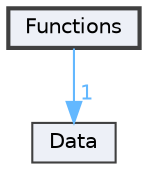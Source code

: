 digraph "Functions"
{
 // LATEX_PDF_SIZE
  bgcolor="transparent";
  edge [fontname=Helvetica,fontsize=10,labelfontname=Helvetica,labelfontsize=10];
  node [fontname=Helvetica,fontsize=10,shape=box,height=0.2,width=0.4];
  compound=true
  dir_300faf08c8fb8933ad9035892dcb9a31 [label="Functions", fillcolor="#edf0f7", color="grey25", style="filled,bold", URL="dir_300faf08c8fb8933ad9035892dcb9a31.html",tooltip=""];
  dir_e3d743d0ec9b4013b28b5d69101bc7fb [label="Data", fillcolor="#edf0f7", color="grey25", style="filled", URL="dir_e3d743d0ec9b4013b28b5d69101bc7fb.html",tooltip=""];
  dir_300faf08c8fb8933ad9035892dcb9a31->dir_e3d743d0ec9b4013b28b5d69101bc7fb [headlabel="1", labeldistance=1.5 headhref="dir_000001_000000.html" href="dir_000001_000000.html" color="steelblue1" fontcolor="steelblue1"];
}
